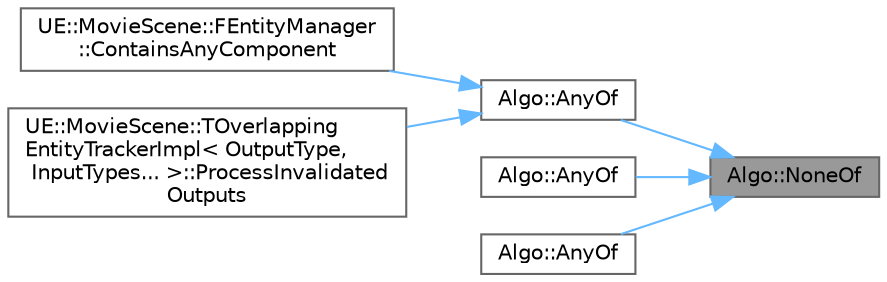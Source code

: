 digraph "Algo::NoneOf"
{
 // INTERACTIVE_SVG=YES
 // LATEX_PDF_SIZE
  bgcolor="transparent";
  edge [fontname=Helvetica,fontsize=10,labelfontname=Helvetica,labelfontsize=10];
  node [fontname=Helvetica,fontsize=10,shape=box,height=0.2,width=0.4];
  rankdir="RL";
  Node1 [id="Node000001",label="Algo::NoneOf",height=0.2,width=0.4,color="gray40", fillcolor="grey60", style="filled", fontcolor="black",tooltip="Checks if no element in the range is truthy."];
  Node1 -> Node2 [id="edge1_Node000001_Node000002",dir="back",color="steelblue1",style="solid",tooltip=" "];
  Node2 [id="Node000002",label="Algo::AnyOf",height=0.2,width=0.4,color="grey40", fillcolor="white", style="filled",URL="$db/d33/namespaceAlgo.html#a0f2270850d7052b86c70f571c21fae80",tooltip="Checks if any element in the range is truthy."];
  Node2 -> Node3 [id="edge2_Node000002_Node000003",dir="back",color="steelblue1",style="solid",tooltip=" "];
  Node3 [id="Node000003",label="UE::MovieScene::FEntityManager\l::ContainsAnyComponent",height=0.2,width=0.4,color="grey40", fillcolor="white", style="filled",URL="$d6/d19/classUE_1_1MovieScene_1_1FEntityManager.html#a8e531c35ab4bfa936b9fa3056b41bf23",tooltip="Check whether any entity in this manager has any of the specified components."];
  Node2 -> Node4 [id="edge3_Node000002_Node000004",dir="back",color="steelblue1",style="solid",tooltip=" "];
  Node4 [id="Node000004",label="UE::MovieScene::TOverlapping\lEntityTrackerImpl\< OutputType,\l InputTypes... \>::ProcessInvalidated\lOutputs",height=0.2,width=0.4,color="grey40", fillcolor="white", style="filled",URL="$d5/de1/structUE_1_1MovieScene_1_1TOverlappingEntityTrackerImpl.html#a85770bbdeaefc838fafaf7b309e2bed0",tooltip=" "];
  Node1 -> Node5 [id="edge4_Node000001_Node000005",dir="back",color="steelblue1",style="solid",tooltip=" "];
  Node5 [id="Node000005",label="Algo::AnyOf",height=0.2,width=0.4,color="grey40", fillcolor="white", style="filled",URL="$db/d33/namespaceAlgo.html#ab1ef67d5cd3d0dfca0aac9a162cde6b4",tooltip="Checks if any projection of the elements in the range is truthy."];
  Node1 -> Node6 [id="edge5_Node000001_Node000006",dir="back",color="steelblue1",style="solid",tooltip=" "];
  Node6 [id="Node000006",label="Algo::AnyOf",height=0.2,width=0.4,color="grey40", fillcolor="white", style="filled",URL="$db/d33/namespaceAlgo.html#afa5f25db10462ded6c23630ea031f805",tooltip="Checks if any projection of the elements in the range is truthy."];
}
